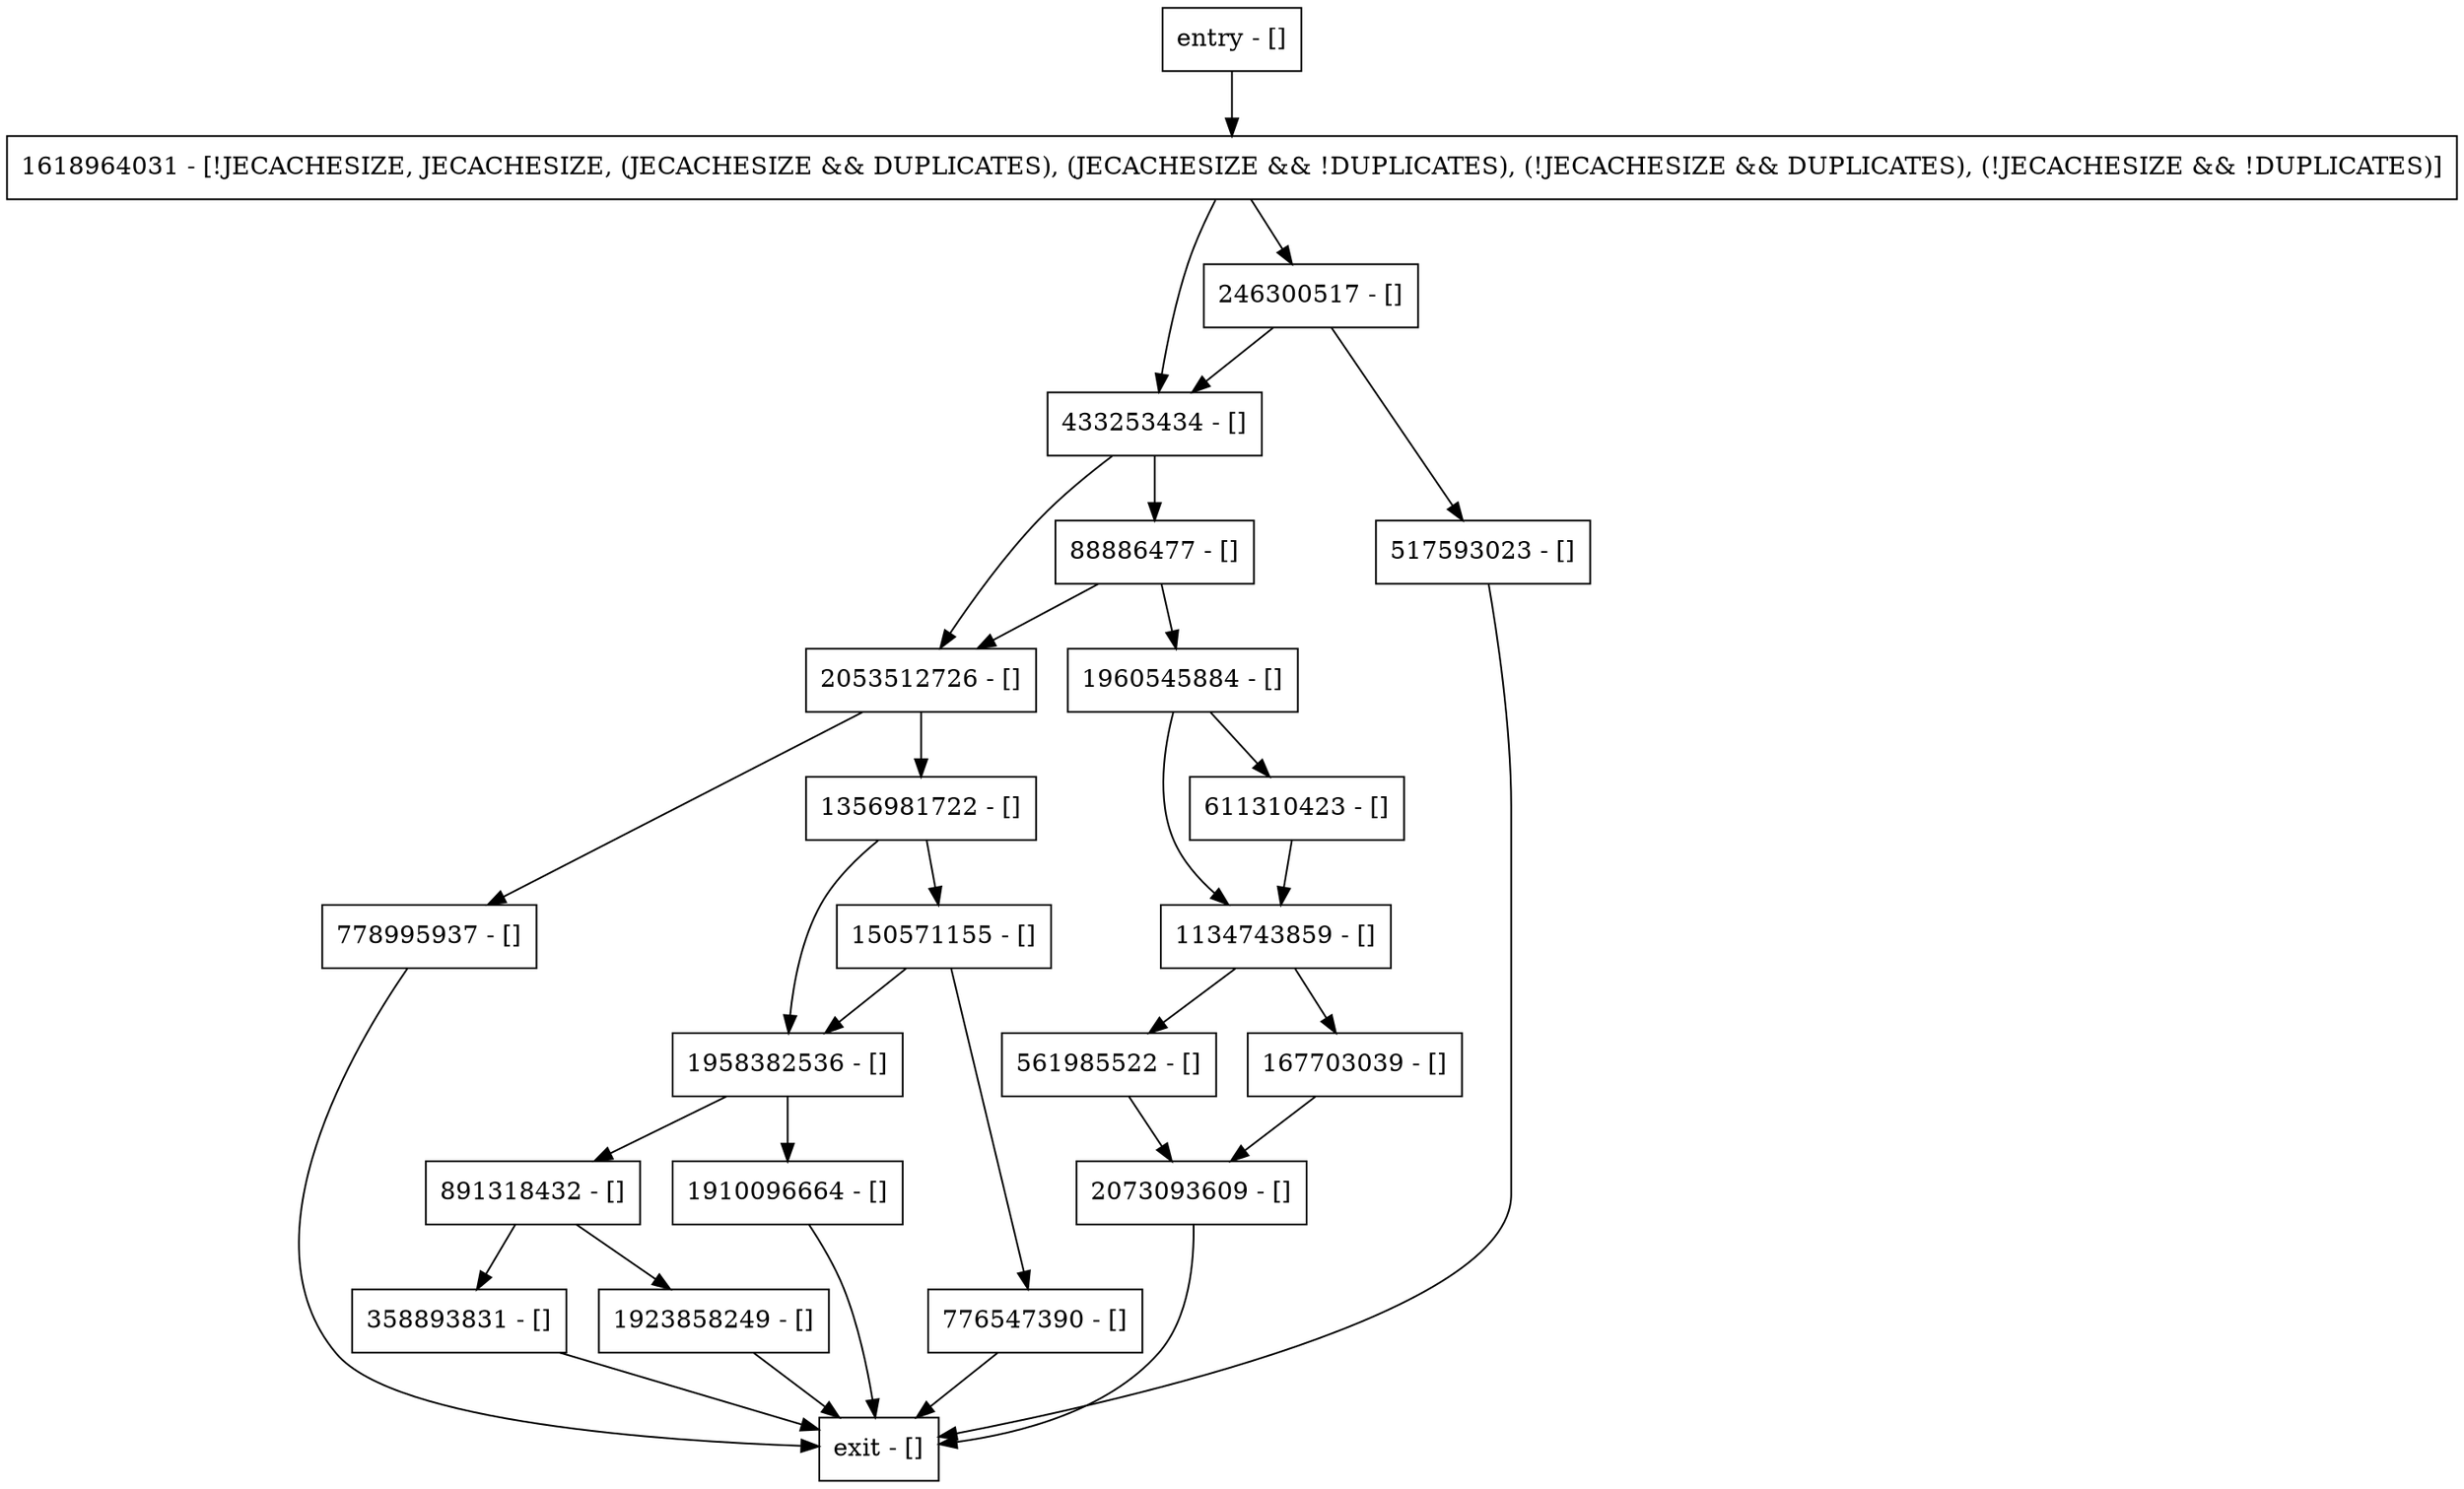 digraph getWritableLocker {
node [shape=record];
2073093609 [label="2073093609 - []"];
561985522 [label="561985522 - []"];
88886477 [label="88886477 - []"];
2053512726 [label="2053512726 - []"];
776547390 [label="776547390 - []"];
167703039 [label="167703039 - []"];
1618964031 [label="1618964031 - [!JECACHESIZE, JECACHESIZE, (JECACHESIZE && DUPLICATES), (JECACHESIZE && !DUPLICATES), (!JECACHESIZE && DUPLICATES), (!JECACHESIZE && !DUPLICATES)]"];
891318432 [label="891318432 - []"];
433253434 [label="433253434 - []"];
1958382536 [label="1958382536 - []"];
1134743859 [label="1134743859 - []"];
entry [label="entry - []"];
exit [label="exit - []"];
246300517 [label="246300517 - []"];
778995937 [label="778995937 - []"];
358893831 [label="358893831 - []"];
611310423 [label="611310423 - []"];
1356981722 [label="1356981722 - []"];
517593023 [label="517593023 - []"];
1910096664 [label="1910096664 - []"];
1960545884 [label="1960545884 - []"];
1923858249 [label="1923858249 - []"];
150571155 [label="150571155 - []"];
entry;
exit;
2073093609 -> exit;
561985522 -> 2073093609;
88886477 -> 2053512726;
88886477 -> 1960545884;
2053512726 -> 778995937;
2053512726 -> 1356981722;
776547390 -> exit;
167703039 -> 2073093609;
1618964031 -> 246300517;
1618964031 -> 433253434;
891318432 -> 358893831;
891318432 -> 1923858249;
433253434 -> 88886477;
433253434 -> 2053512726;
1958382536 -> 891318432;
1958382536 -> 1910096664;
1134743859 -> 561985522;
1134743859 -> 167703039;
entry -> 1618964031;
246300517 -> 517593023;
246300517 -> 433253434;
778995937 -> exit;
358893831 -> exit;
611310423 -> 1134743859;
1356981722 -> 1958382536;
1356981722 -> 150571155;
517593023 -> exit;
1910096664 -> exit;
1960545884 -> 1134743859;
1960545884 -> 611310423;
1923858249 -> exit;
150571155 -> 776547390;
150571155 -> 1958382536;
}
